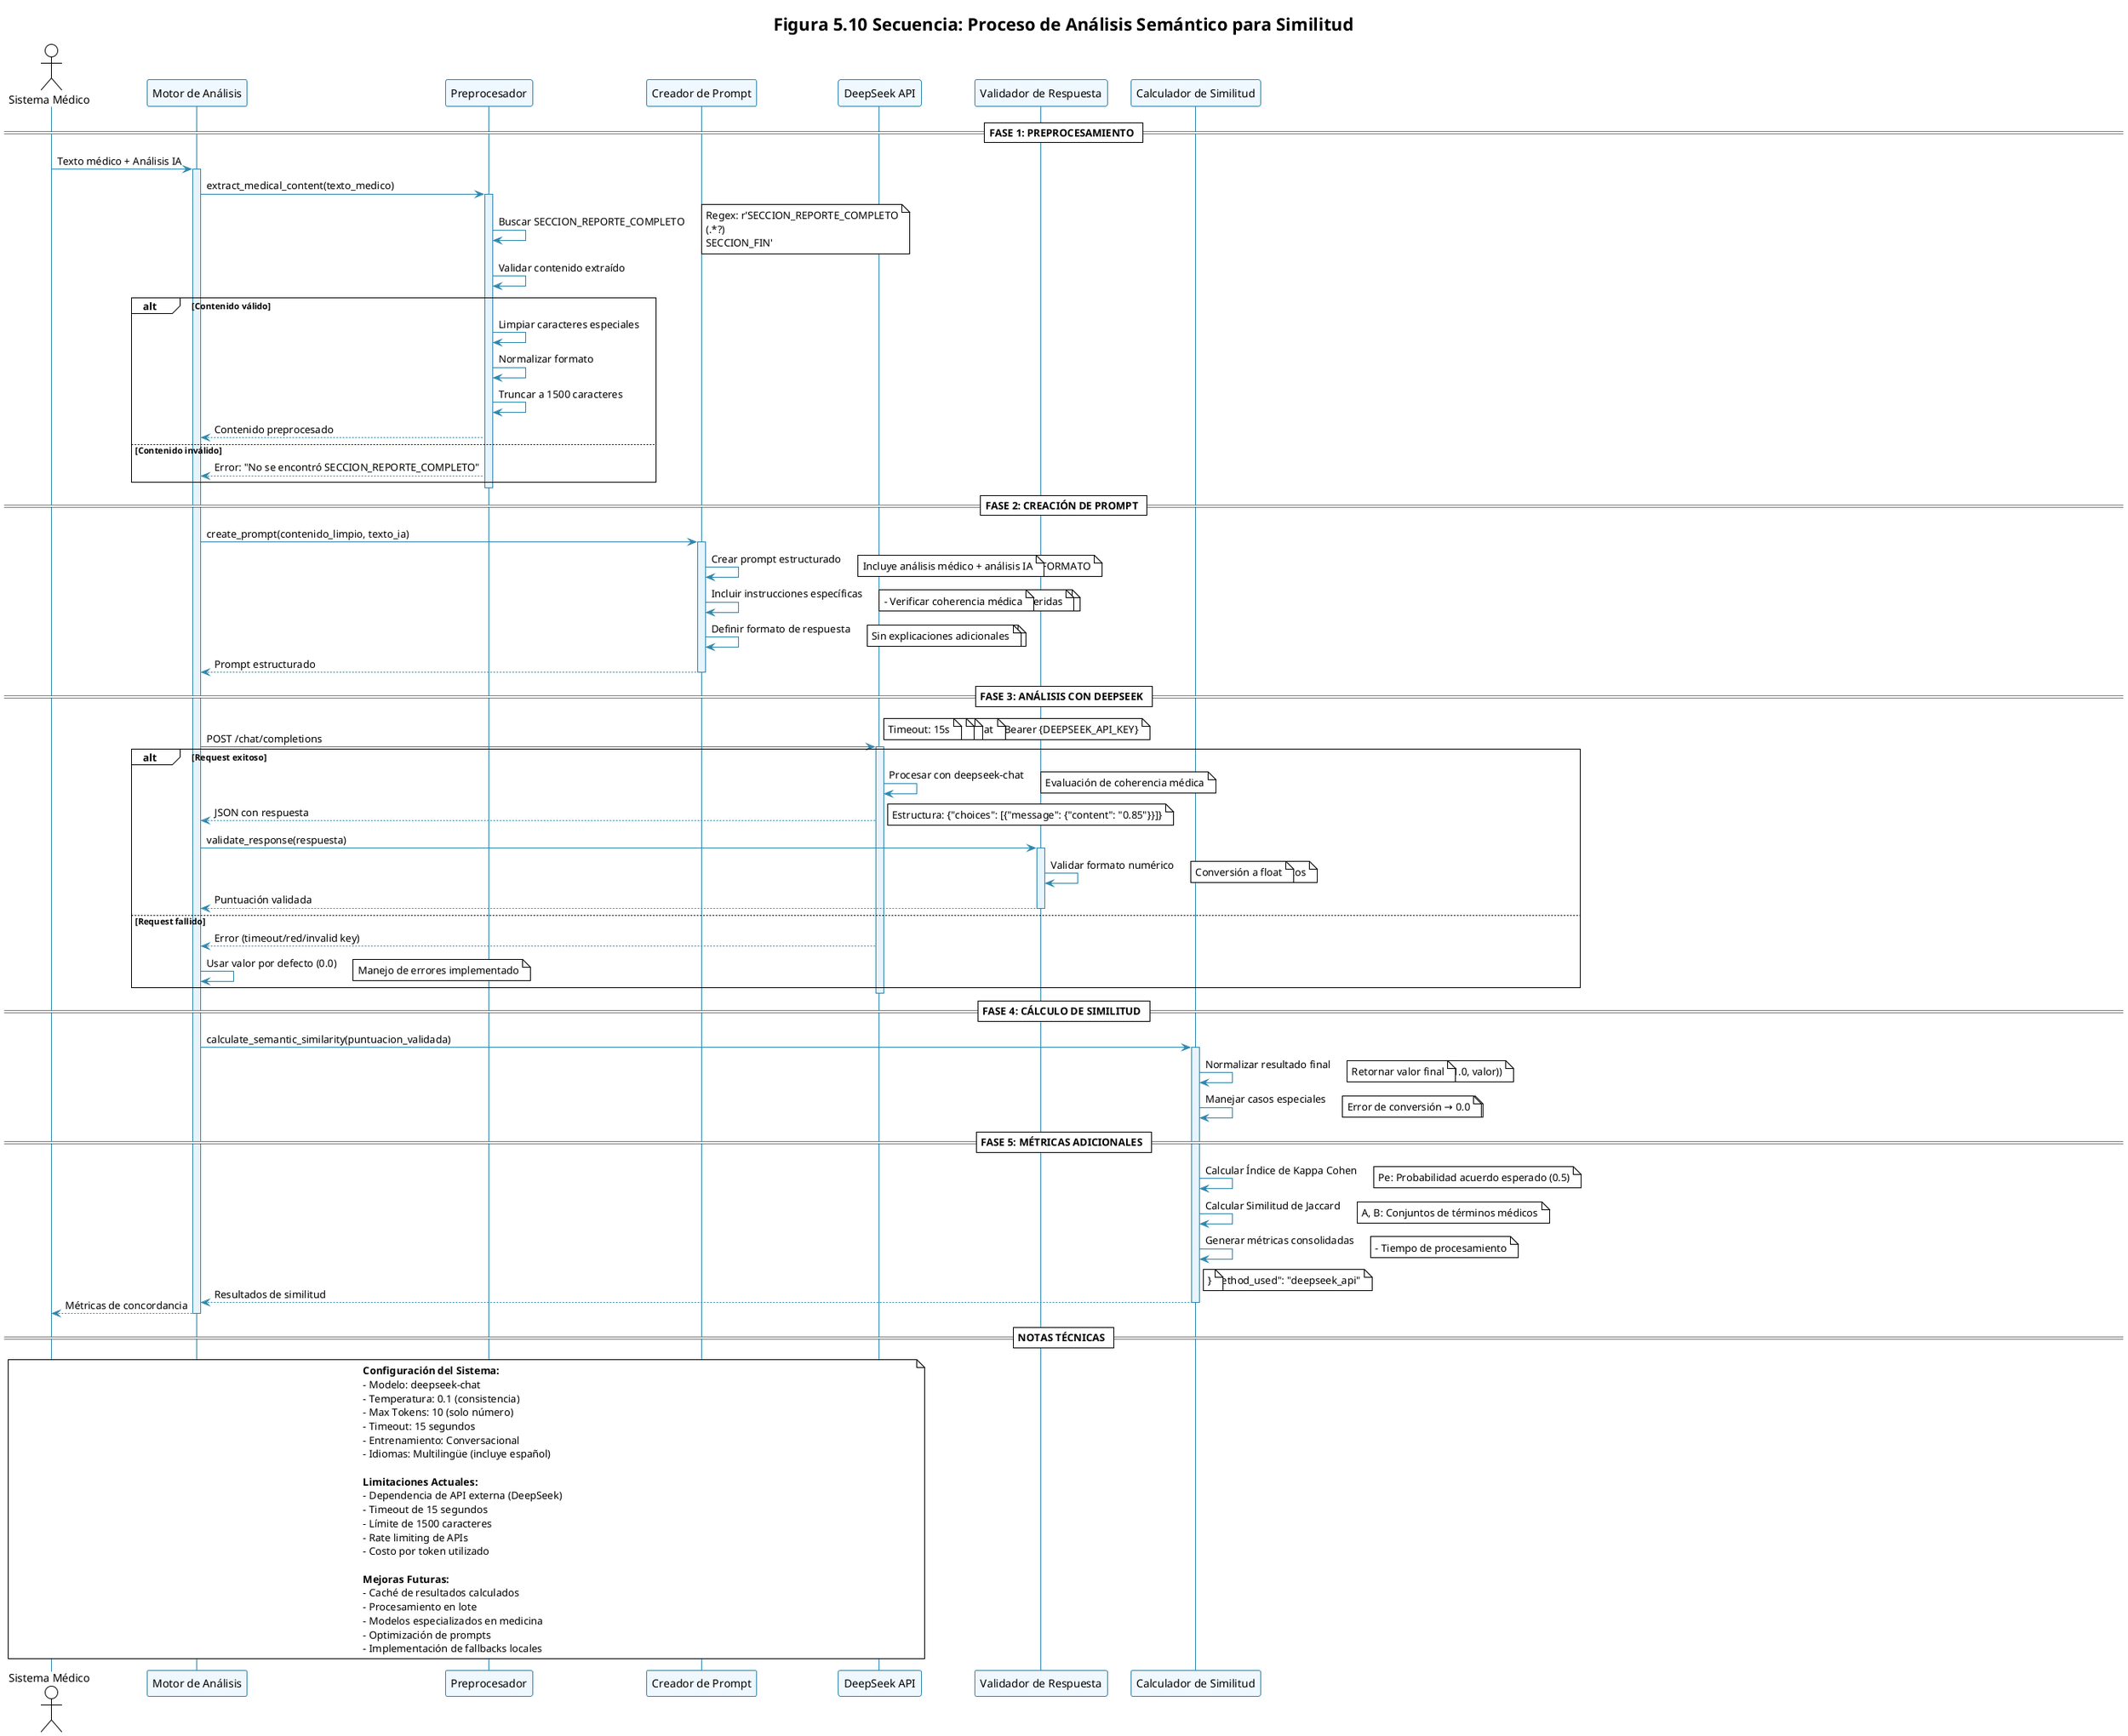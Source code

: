 @startuml Figura 5.10 Secuencia: Proceso de Análisis Semántico para Similitud
!theme plain
skinparam backgroundColor #FFFFFF
skinparam sequence {
    ArrowColor #2E86AB
    LifeLineBackgroundColor #E8F4FD
    LifeLineBorderColor #2E86AB
    ParticipantBorderColor #2E86AB
    ParticipantBackgroundColor #F0F8FF
}

title Figura 5.10 Secuencia: Proceso de Análisis Semántico para Similitud

actor "Sistema Médico" as SM
participant "Motor de Análisis" as MA
participant "Preprocesador" as PP
participant "Creador de Prompt" as CP
participant "DeepSeek API" as DS
participant "Validador de Respuesta" as VR
participant "Calculador de Similitud" as CS

== FASE 1: PREPROCESAMIENTO ==

SM -> MA: Texto médico + Análisis IA
activate MA

MA -> PP: extract_medical_content(texto_medico)
activate PP

PP -> PP: Buscar SECCION_REPORTE_COMPLETO
note right: Regex: r'SECCION_REPORTE_COMPLETO\n(.*?)\nSECCION_FIN'

PP -> PP: Validar contenido extraído
alt Contenido válido
    PP -> PP: Limpiar caracteres especiales
    PP -> PP: Normalizar formato
    PP -> PP: Truncar a 1500 caracteres
    PP --> MA: Contenido preprocesado
else Contenido inválido
    PP --> MA: Error: "No se encontró SECCION_REPORTE_COMPLETO"
end
deactivate PP

== FASE 2: CREACIÓN DE PROMPT ==

MA -> CP: create_prompt(contenido_limpio, texto_ia)
activate CP

CP -> CP: Crear prompt estructurado
note right: Formato: TAREA + INSTRUCCIONES + FORMATO
note right: Incluye análisis médico + análisis IA

CP -> CP: Incluir instrucciones específicas
note right: - Comparar diagnósticos mencionados
note right: - Evaluar recomendaciones sugeridas
note right: - Analizar hallazgos clave
note right: - Verificar coherencia médica

CP -> CP: Definir formato de respuesta
note right: Solo número decimal (0.0-1.0)
note right: Ejemplo: "0.75"
note right: Sin explicaciones adicionales

CP --> MA: Prompt estructurado
deactivate CP

== FASE 3: ANÁLISIS CON DEEPSEEK ==

MA -> DS: POST /chat/completions
activate DS
note right: URL: https://api.deepseek.com/chat/completions
note right: Headers: Authorization: Bearer {DEEPSEEK_API_KEY}
note right: Model: deepseek-chat
note right: Temperature: 0.1
note right: Max Tokens: 10
note right: Timeout: 15s

alt Request exitoso
    DS -> DS: Procesar con deepseek-chat
    note right: Análisis semántico contextual
    note right: Comparación de diagnósticos
    note right: Evaluación de coherencia médica
    
    DS --> MA: JSON con respuesta
    note right: Estructura: {"choices": [{"message": {"content": "0.85"}}]}
    
    MA -> VR: validate_response(respuesta)
    activate VR
    VR -> VR: Validar formato numérico
    note right: Solo números y puntos
    note right: Rango [0.0, 1.0]
    note right: Conversión a float
    
    VR --> MA: Puntuación validada
    deactivate VR
    
else Request fallido
    DS --> MA: Error (timeout/red/invalid key)
    MA -> MA: Usar valor por defecto (0.0)
    note right: Manejo de errores implementado
end
deactivate DS

== FASE 4: CÁLCULO DE SIMILITUD ==

MA -> CS: calculate_semantic_similarity(puntuacion_validada)
activate CS

CS -> CS: Normalizar resultado final
note right: Asegurar rango [0.0, 1.0]
note right: Aplicar max(0.0, min(1.0, valor))
note right: Retornar valor final

CS -> CS: Manejar casos especiales
note right: Respuesta vacía → 0.0
note right: Caracteres inválidos → 0.0
note right: Fuera de rango → Clamp
note right: Error de conversión → 0.0

== FASE 5: MÉTRICAS ADICIONALES ==

CS -> CS: Calcular Índice de Kappa Cohen
note right: Fórmula: κ = (Po - Pe) / (1 - Pe)
note right: Po: Probabilidad acuerdo observado
note right: Pe: Probabilidad acuerdo esperado (0.5)

CS -> CS: Calcular Similitud de Jaccard
note right: Fórmula: J(A,B) = |A ∩ B| / |A ∪ B|
note right: A, B: Conjuntos de términos médicos

CS -> CS: Generar métricas consolidadas
note right: Incluye:
note right: - Similitud semántica
note right: - Índice de Kappa
note right: - Similitud de Jaccard
note right: - Tiempo de procesamiento

CS --> MA: Resultados de similitud
note right: Estructura:
note right: {
note right:   "semantic_similarity": 0.85,
note right:   "kappa_cohen": 0.72,
note right:   "jaccard_similarity": 0.68,
note right:   "processing_time": 3.2,
note right:   "method_used": "deepseek_api"
note right: }
deactivate CS

MA --> SM: Métricas de concordancia
deactivate MA

== NOTAS TÉCNICAS ==

note over SM, DS
**Configuración del Sistema:**
- Modelo: deepseek-chat
- Temperatura: 0.1 (consistencia)
- Max Tokens: 10 (solo número)
- Timeout: 15 segundos
- Entrenamiento: Conversacional
- Idiomas: Multilingüe (incluye español)

**Limitaciones Actuales:**
- Dependencia de API externa (DeepSeek)
- Timeout de 15 segundos
- Límite de 1500 caracteres
- Rate limiting de APIs
- Costo por token utilizado

**Mejoras Futuras:**
- Caché de resultados calculados
- Procesamiento en lote
- Modelos especializados en medicina
- Optimización de prompts
- Implementación de fallbacks locales
end note

@enduml
